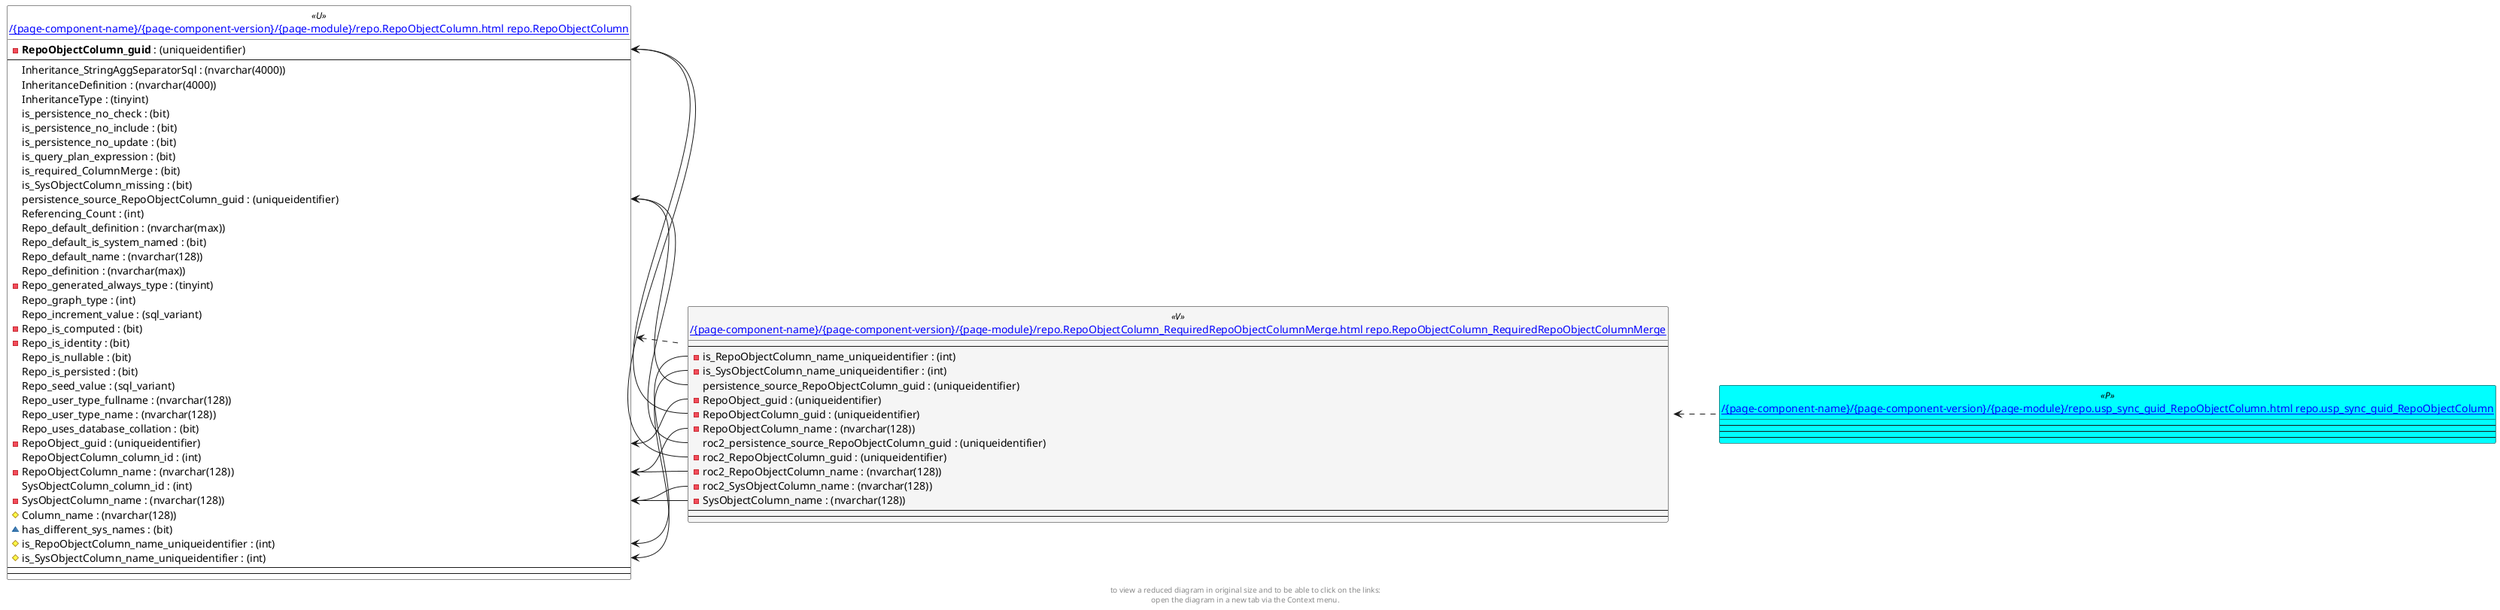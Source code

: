 @startuml
left to right direction
'top to bottom direction
hide circle
'avoide "." issues:
set namespaceSeparator none


skinparam class {
  BackgroundColor White
  BackgroundColor<<FN>> Yellow
  BackgroundColor<<FS>> Yellow
  BackgroundColor<<FT>> LightGray
  BackgroundColor<<IF>> Yellow
  BackgroundColor<<IS>> Yellow
  BackgroundColor<<P>> Aqua
  BackgroundColor<<PC>> Aqua
  BackgroundColor<<SN>> Yellow
  BackgroundColor<<SO>> SlateBlue
  BackgroundColor<<TF>> LightGray
  BackgroundColor<<TR>> Tomato
  BackgroundColor<<U>> White
  BackgroundColor<<V>> WhiteSmoke
  BackgroundColor<<X>> Aqua
}


entity "[[{site-url}/{page-component-name}/{page-component-version}/{page-module}/repo.RepoObjectColumn.html repo.RepoObjectColumn]]" as repo.RepoObjectColumn << U >> {
  - **RepoObjectColumn_guid** : (uniqueidentifier)
  --
  Inheritance_StringAggSeparatorSql : (nvarchar(4000))
  InheritanceDefinition : (nvarchar(4000))
  InheritanceType : (tinyint)
  is_persistence_no_check : (bit)
  is_persistence_no_include : (bit)
  is_persistence_no_update : (bit)
  is_query_plan_expression : (bit)
  is_required_ColumnMerge : (bit)
  is_SysObjectColumn_missing : (bit)
  persistence_source_RepoObjectColumn_guid : (uniqueidentifier)
  Referencing_Count : (int)
  Repo_default_definition : (nvarchar(max))
  Repo_default_is_system_named : (bit)
  Repo_default_name : (nvarchar(128))
  Repo_definition : (nvarchar(max))
  - Repo_generated_always_type : (tinyint)
  Repo_graph_type : (int)
  Repo_increment_value : (sql_variant)
  - Repo_is_computed : (bit)
  - Repo_is_identity : (bit)
  Repo_is_nullable : (bit)
  Repo_is_persisted : (bit)
  Repo_seed_value : (sql_variant)
  Repo_user_type_fullname : (nvarchar(128))
  Repo_user_type_name : (nvarchar(128))
  Repo_uses_database_collation : (bit)
  - RepoObject_guid : (uniqueidentifier)
  RepoObjectColumn_column_id : (int)
  - RepoObjectColumn_name : (nvarchar(128))
  SysObjectColumn_column_id : (int)
  - SysObjectColumn_name : (nvarchar(128))
  # Column_name : (nvarchar(128))
  ~ has_different_sys_names : (bit)
  # is_RepoObjectColumn_name_uniqueidentifier : (int)
  # is_SysObjectColumn_name_uniqueidentifier : (int)
  --
  --
}

entity "[[{site-url}/{page-component-name}/{page-component-version}/{page-module}/repo.RepoObjectColumn_RequiredRepoObjectColumnMerge.html repo.RepoObjectColumn_RequiredRepoObjectColumnMerge]]" as repo.RepoObjectColumn_RequiredRepoObjectColumnMerge << V >> {
  --
  - is_RepoObjectColumn_name_uniqueidentifier : (int)
  - is_SysObjectColumn_name_uniqueidentifier : (int)
  persistence_source_RepoObjectColumn_guid : (uniqueidentifier)
  - RepoObject_guid : (uniqueidentifier)
  - RepoObjectColumn_guid : (uniqueidentifier)
  - RepoObjectColumn_name : (nvarchar(128))
  roc2_persistence_source_RepoObjectColumn_guid : (uniqueidentifier)
  - roc2_RepoObjectColumn_guid : (uniqueidentifier)
  - roc2_RepoObjectColumn_name : (nvarchar(128))
  - roc2_SysObjectColumn_name : (nvarchar(128))
  - SysObjectColumn_name : (nvarchar(128))
  --
  --
}

entity "[[{site-url}/{page-component-name}/{page-component-version}/{page-module}/repo.usp_sync_guid_RepoObjectColumn.html repo.usp_sync_guid_RepoObjectColumn]]" as repo.usp_sync_guid_RepoObjectColumn << P >> {
  --
  --
  --
}

repo.RepoObjectColumn <.. repo.RepoObjectColumn_RequiredRepoObjectColumnMerge
repo.RepoObjectColumn_RequiredRepoObjectColumnMerge <.. repo.usp_sync_guid_RepoObjectColumn
repo.RepoObjectColumn::is_RepoObjectColumn_name_uniqueidentifier <-- repo.RepoObjectColumn_RequiredRepoObjectColumnMerge::is_RepoObjectColumn_name_uniqueidentifier
repo.RepoObjectColumn::is_SysObjectColumn_name_uniqueidentifier <-- repo.RepoObjectColumn_RequiredRepoObjectColumnMerge::is_SysObjectColumn_name_uniqueidentifier
repo.RepoObjectColumn::persistence_source_RepoObjectColumn_guid <-- repo.RepoObjectColumn_RequiredRepoObjectColumnMerge::persistence_source_RepoObjectColumn_guid
repo.RepoObjectColumn::persistence_source_RepoObjectColumn_guid <-- repo.RepoObjectColumn_RequiredRepoObjectColumnMerge::roc2_persistence_source_RepoObjectColumn_guid
repo.RepoObjectColumn::RepoObject_guid <-- repo.RepoObjectColumn_RequiredRepoObjectColumnMerge::RepoObject_guid
repo.RepoObjectColumn::RepoObjectColumn_guid <-- repo.RepoObjectColumn_RequiredRepoObjectColumnMerge::RepoObjectColumn_guid
repo.RepoObjectColumn::RepoObjectColumn_guid <-- repo.RepoObjectColumn_RequiredRepoObjectColumnMerge::roc2_RepoObjectColumn_guid
repo.RepoObjectColumn::RepoObjectColumn_name <-- repo.RepoObjectColumn_RequiredRepoObjectColumnMerge::RepoObjectColumn_name
repo.RepoObjectColumn::RepoObjectColumn_name <-- repo.RepoObjectColumn_RequiredRepoObjectColumnMerge::roc2_RepoObjectColumn_name
repo.RepoObjectColumn::SysObjectColumn_name <-- repo.RepoObjectColumn_RequiredRepoObjectColumnMerge::SysObjectColumn_name
repo.RepoObjectColumn::SysObjectColumn_name <-- repo.RepoObjectColumn_RequiredRepoObjectColumnMerge::roc2_SysObjectColumn_name
footer
to view a reduced diagram in original size and to be able to click on the links:
open the diagram in a new tab via the Context menu.
end footer

@enduml

